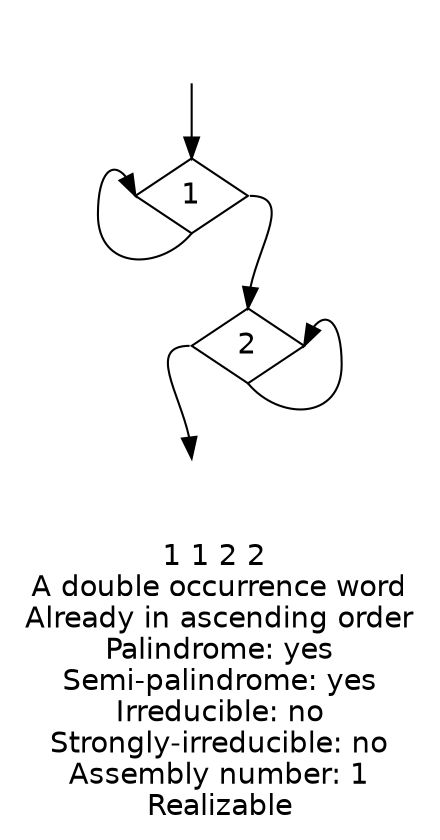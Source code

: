 digraph {
fontname="Helvetica"
node [fontname="Helvetica"]
node [shape=diamond]
label="1 1 2 2 \nA double occurrence word\nAlready in ascending order\nPalindrome: yes\nSemi-palindrome: yes\nIrreducible: no\nStrongly-irreducible: no\nAssembly number: 1\nRealizable\n"
a [style="invis"]
b [style="invis"]
a:s -> 1:n
1:s -> 1:w
1:e -> 2:n
2:s -> 2:e
2:w -> b:n
}
